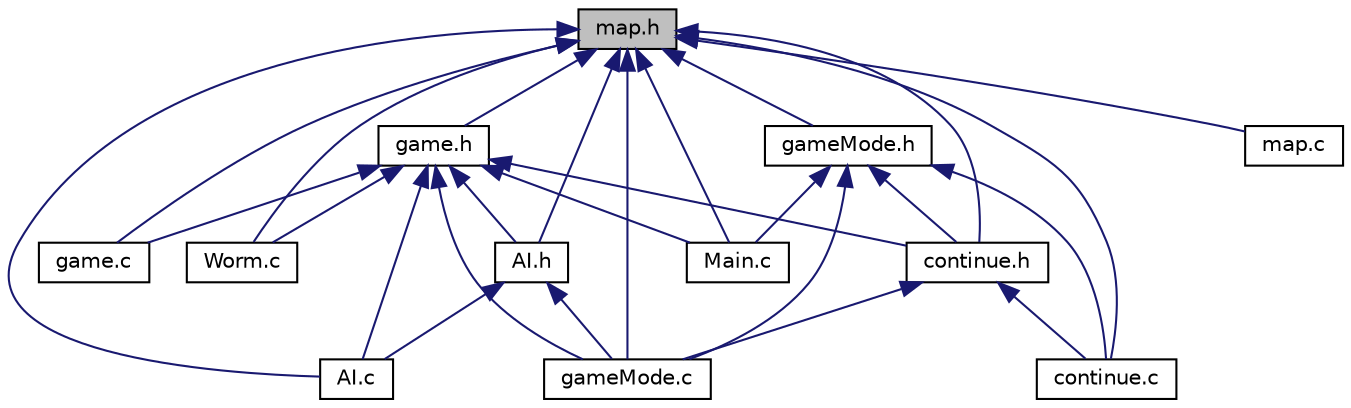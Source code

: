 digraph "map.h"
{
 // LATEX_PDF_SIZE
  edge [fontname="Helvetica",fontsize="10",labelfontname="Helvetica",labelfontsize="10"];
  node [fontname="Helvetica",fontsize="10",shape=record];
  Node4 [label="map.h",height=0.2,width=0.4,color="black", fillcolor="grey75", style="filled", fontcolor="black",tooltip="Contains structure used for map and definition of CreateMap and UpdateMap functions."];
  Node4 -> Node5 [dir="back",color="midnightblue",fontsize="10",style="solid",fontname="Helvetica"];
  Node5 [label="game.h",height=0.2,width=0.4,color="black", fillcolor="white", style="filled",URL="$game_8h.html",tooltip="Contains definitions of all functions written and used in game.c."];
  Node5 -> Node6 [dir="back",color="midnightblue",fontsize="10",style="solid",fontname="Helvetica"];
  Node6 [label="AI.h",height=0.2,width=0.4,color="black", fillcolor="white", style="filled",URL="$_a_i_8h.html",tooltip="Contains definitions of functions used in ai.c."];
  Node6 -> Node7 [dir="back",color="midnightblue",fontsize="10",style="solid",fontname="Helvetica"];
  Node7 [label="AI.c",height=0.2,width=0.4,color="black", fillcolor="white", style="filled",URL="$_a_i_8c.html",tooltip="Contains functions used for simulating worm ai."];
  Node6 -> Node8 [dir="back",color="midnightblue",fontsize="10",style="solid",fontname="Helvetica"];
  Node8 [label="gameMode.c",height=0.2,width=0.4,color="black", fillcolor="white", style="filled",URL="$game_mode_8c.html",tooltip="Contains game loops for every game mode existing in game."];
  Node5 -> Node7 [dir="back",color="midnightblue",fontsize="10",style="solid",fontname="Helvetica"];
  Node5 -> Node9 [dir="back",color="midnightblue",fontsize="10",style="solid",fontname="Helvetica"];
  Node9 [label="continue.h",height=0.2,width=0.4,color="black", fillcolor="white", style="filled",URL="$continue_8h.html",tooltip="Contains structures and function definitions needed for continuing ganme."];
  Node9 -> Node10 [dir="back",color="midnightblue",fontsize="10",style="solid",fontname="Helvetica"];
  Node10 [label="continue.c",height=0.2,width=0.4,color="black", fillcolor="white", style="filled",URL="$continue_8c.html",tooltip="Contains all functions used to continue saved game."];
  Node9 -> Node8 [dir="back",color="midnightblue",fontsize="10",style="solid",fontname="Helvetica"];
  Node5 -> Node11 [dir="back",color="midnightblue",fontsize="10",style="solid",fontname="Helvetica"];
  Node11 [label="game.c",height=0.2,width=0.4,color="black", fillcolor="white", style="filled",URL="$game_8c.html",tooltip="Contains main functions for playing the game."];
  Node5 -> Node8 [dir="back",color="midnightblue",fontsize="10",style="solid",fontname="Helvetica"];
  Node5 -> Node12 [dir="back",color="midnightblue",fontsize="10",style="solid",fontname="Helvetica"];
  Node12 [label="Main.c",height=0.2,width=0.4,color="black", fillcolor="white", style="filled",URL="$_main_8c.html",tooltip=" "];
  Node5 -> Node13 [dir="back",color="midnightblue",fontsize="10",style="solid",fontname="Helvetica"];
  Node13 [label="Worm.c",height=0.2,width=0.4,color="black", fillcolor="white", style="filled",URL="$_worm_8c.html",tooltip=" "];
  Node4 -> Node6 [dir="back",color="midnightblue",fontsize="10",style="solid",fontname="Helvetica"];
  Node4 -> Node7 [dir="back",color="midnightblue",fontsize="10",style="solid",fontname="Helvetica"];
  Node4 -> Node10 [dir="back",color="midnightblue",fontsize="10",style="solid",fontname="Helvetica"];
  Node4 -> Node14 [dir="back",color="midnightblue",fontsize="10",style="solid",fontname="Helvetica"];
  Node14 [label="gameMode.h",height=0.2,width=0.4,color="black", fillcolor="white", style="filled",URL="$game_mode_8h.html",tooltip=" "];
  Node14 -> Node10 [dir="back",color="midnightblue",fontsize="10",style="solid",fontname="Helvetica"];
  Node14 -> Node9 [dir="back",color="midnightblue",fontsize="10",style="solid",fontname="Helvetica"];
  Node14 -> Node8 [dir="back",color="midnightblue",fontsize="10",style="solid",fontname="Helvetica"];
  Node14 -> Node12 [dir="back",color="midnightblue",fontsize="10",style="solid",fontname="Helvetica"];
  Node4 -> Node9 [dir="back",color="midnightblue",fontsize="10",style="solid",fontname="Helvetica"];
  Node4 -> Node11 [dir="back",color="midnightblue",fontsize="10",style="solid",fontname="Helvetica"];
  Node4 -> Node8 [dir="back",color="midnightblue",fontsize="10",style="solid",fontname="Helvetica"];
  Node4 -> Node12 [dir="back",color="midnightblue",fontsize="10",style="solid",fontname="Helvetica"];
  Node4 -> Node15 [dir="back",color="midnightblue",fontsize="10",style="solid",fontname="Helvetica"];
  Node15 [label="map.c",height=0.2,width=0.4,color="black", fillcolor="white", style="filled",URL="$map_8c.html",tooltip="contains all of the functions used for creating and updating map"];
  Node4 -> Node13 [dir="back",color="midnightblue",fontsize="10",style="solid",fontname="Helvetica"];
}

